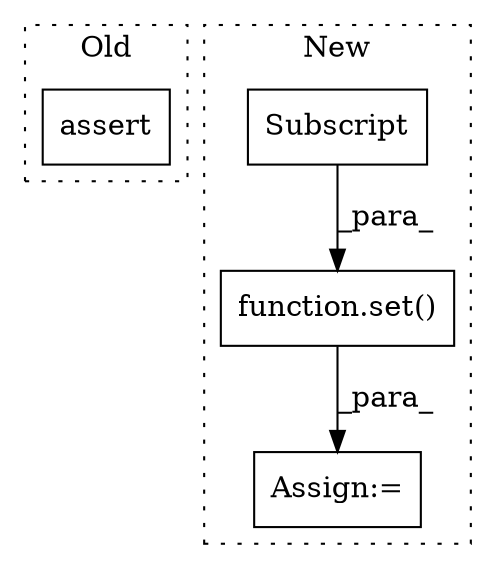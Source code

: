 digraph G {
subgraph cluster0 {
1 [label="assert" a="65" s="3014" l="7" shape="box"];
label = "Old";
style="dotted";
}
subgraph cluster1 {
2 [label="function.set()" a="75" s="1732,1768" l="4,1" shape="box"];
3 [label="Assign:=" a="68" s="3540" l="3" shape="box"];
4 [label="Subscript" a="63" s="1736,0" l="32,0" shape="box"];
label = "New";
style="dotted";
}
2 -> 3 [label="_para_"];
4 -> 2 [label="_para_"];
}